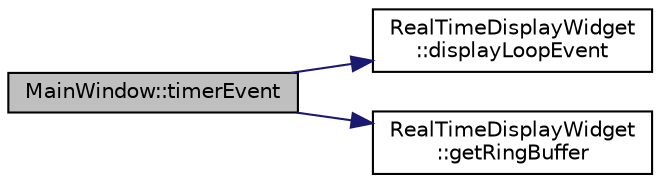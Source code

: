 digraph "MainWindow::timerEvent"
{
 // INTERACTIVE_SVG=YES
  edge [fontname="Helvetica",fontsize="10",labelfontname="Helvetica",labelfontsize="10"];
  node [fontname="Helvetica",fontsize="10",shape=record];
  rankdir="LR";
  Node1 [label="MainWindow::timerEvent",height=0.2,width=0.4,color="black", fillcolor="grey75", style="filled", fontcolor="black"];
  Node1 -> Node2 [color="midnightblue",fontsize="10",style="solid",fontname="Helvetica"];
  Node2 [label="RealTimeDisplayWidget\l::displayLoopEvent",height=0.2,width=0.4,color="black", fillcolor="white", style="filled",URL="$d9/dd2/class_real_time_display_widget.html#a8cc3d199a2cc7e5b9c357bb20287a2d8"];
  Node1 -> Node3 [color="midnightblue",fontsize="10",style="solid",fontname="Helvetica"];
  Node3 [label="RealTimeDisplayWidget\l::getRingBuffer",height=0.2,width=0.4,color="black", fillcolor="white", style="filled",URL="$d9/dd2/class_real_time_display_widget.html#a18cd38ae5f56fb9919d6979b812d74b3"];
}
